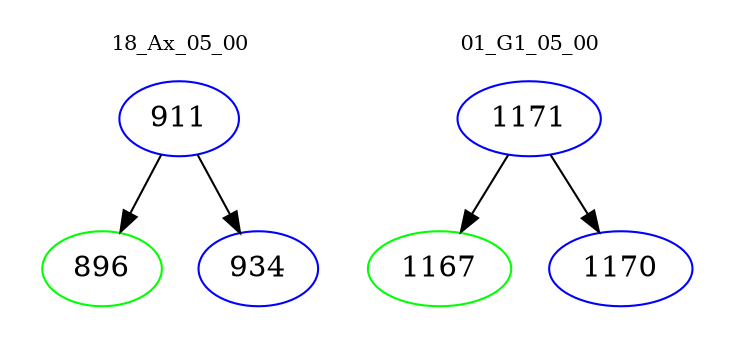 digraph{
subgraph cluster_0 {
color = white
label = "18_Ax_05_00";
fontsize=10;
T0_911 [label="911", color="blue"]
T0_911 -> T0_896 [color="black"]
T0_896 [label="896", color="green"]
T0_911 -> T0_934 [color="black"]
T0_934 [label="934", color="blue"]
}
subgraph cluster_1 {
color = white
label = "01_G1_05_00";
fontsize=10;
T1_1171 [label="1171", color="blue"]
T1_1171 -> T1_1167 [color="black"]
T1_1167 [label="1167", color="green"]
T1_1171 -> T1_1170 [color="black"]
T1_1170 [label="1170", color="blue"]
}
}
